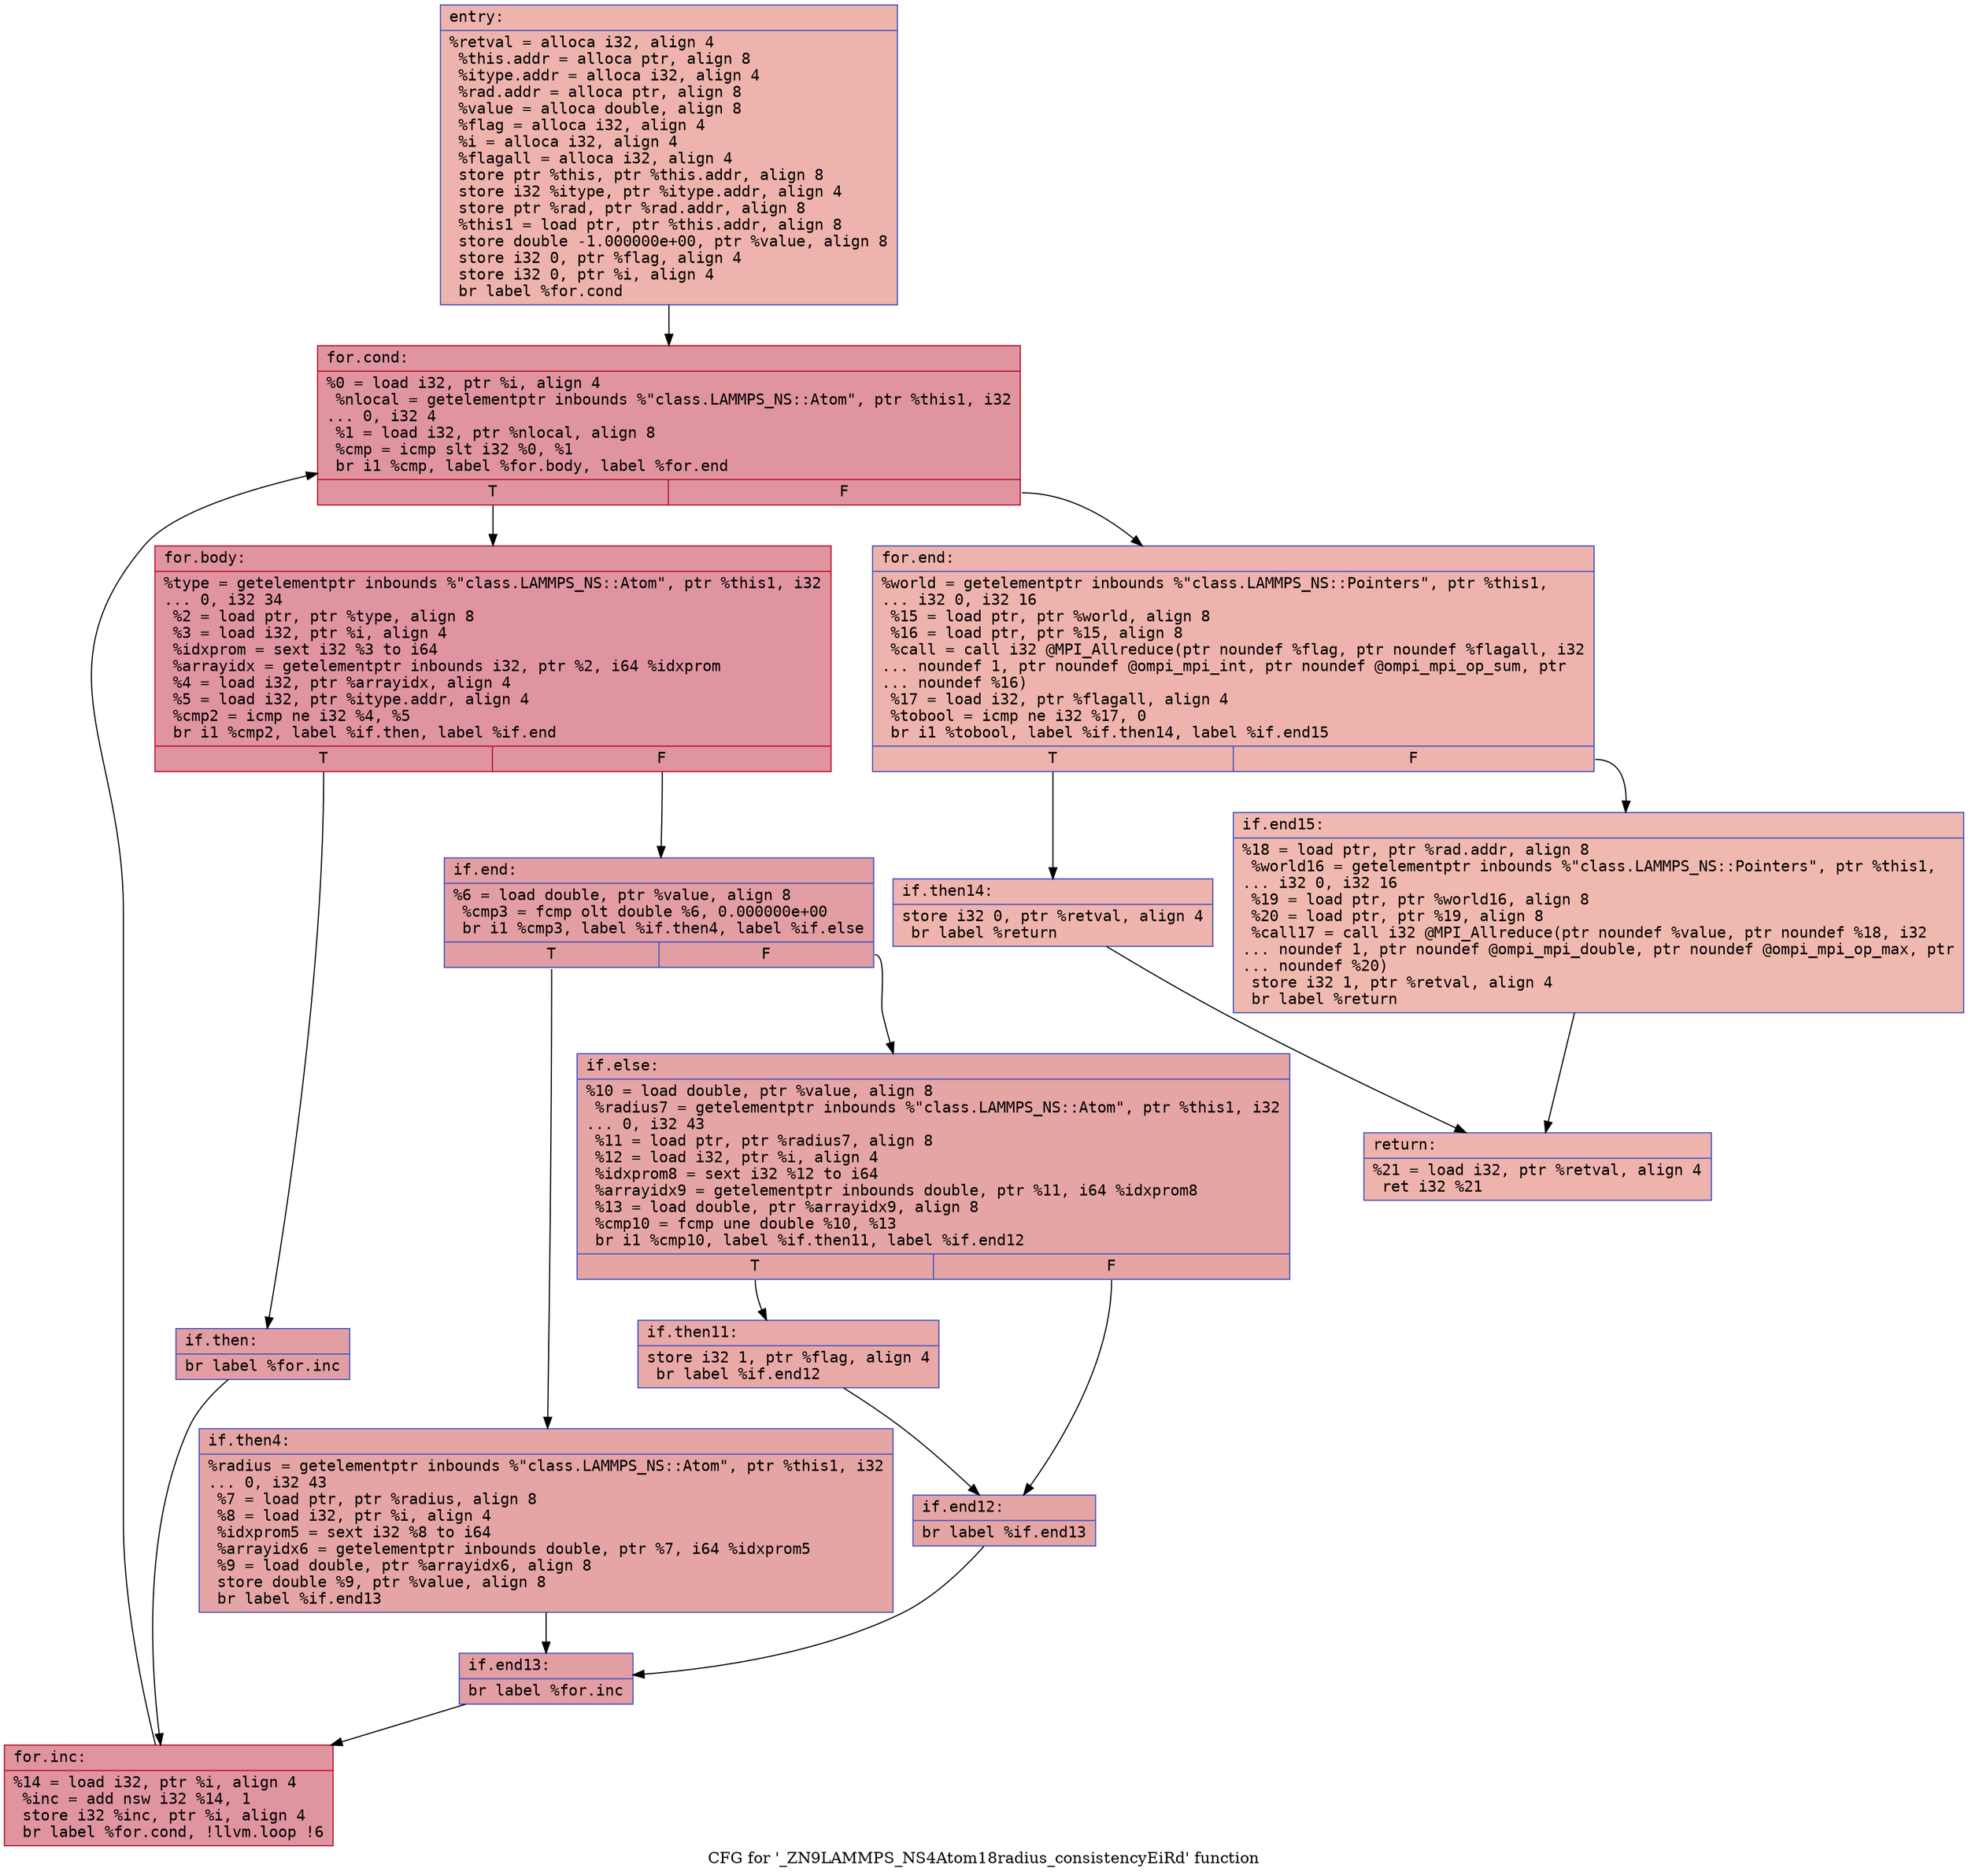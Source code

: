 digraph "CFG for '_ZN9LAMMPS_NS4Atom18radius_consistencyEiRd' function" {
	label="CFG for '_ZN9LAMMPS_NS4Atom18radius_consistencyEiRd' function";

	Node0x55aea909b970 [shape=record,color="#3d50c3ff", style=filled, fillcolor="#d6524470" fontname="Courier",label="{entry:\l|  %retval = alloca i32, align 4\l  %this.addr = alloca ptr, align 8\l  %itype.addr = alloca i32, align 4\l  %rad.addr = alloca ptr, align 8\l  %value = alloca double, align 8\l  %flag = alloca i32, align 4\l  %i = alloca i32, align 4\l  %flagall = alloca i32, align 4\l  store ptr %this, ptr %this.addr, align 8\l  store i32 %itype, ptr %itype.addr, align 4\l  store ptr %rad, ptr %rad.addr, align 8\l  %this1 = load ptr, ptr %this.addr, align 8\l  store double -1.000000e+00, ptr %value, align 8\l  store i32 0, ptr %flag, align 4\l  store i32 0, ptr %i, align 4\l  br label %for.cond\l}"];
	Node0x55aea909b970 -> Node0x55aea909c420[tooltip="entry -> for.cond\nProbability 100.00%" ];
	Node0x55aea909c420 [shape=record,color="#b70d28ff", style=filled, fillcolor="#b70d2870" fontname="Courier",label="{for.cond:\l|  %0 = load i32, ptr %i, align 4\l  %nlocal = getelementptr inbounds %\"class.LAMMPS_NS::Atom\", ptr %this1, i32\l... 0, i32 4\l  %1 = load i32, ptr %nlocal, align 8\l  %cmp = icmp slt i32 %0, %1\l  br i1 %cmp, label %for.body, label %for.end\l|{<s0>T|<s1>F}}"];
	Node0x55aea909c420:s0 -> Node0x55aea909c760[tooltip="for.cond -> for.body\nProbability 96.88%" ];
	Node0x55aea909c420:s1 -> Node0x55aea909c7e0[tooltip="for.cond -> for.end\nProbability 3.12%" ];
	Node0x55aea909c760 [shape=record,color="#b70d28ff", style=filled, fillcolor="#b70d2870" fontname="Courier",label="{for.body:\l|  %type = getelementptr inbounds %\"class.LAMMPS_NS::Atom\", ptr %this1, i32\l... 0, i32 34\l  %2 = load ptr, ptr %type, align 8\l  %3 = load i32, ptr %i, align 4\l  %idxprom = sext i32 %3 to i64\l  %arrayidx = getelementptr inbounds i32, ptr %2, i64 %idxprom\l  %4 = load i32, ptr %arrayidx, align 4\l  %5 = load i32, ptr %itype.addr, align 4\l  %cmp2 = icmp ne i32 %4, %5\l  br i1 %cmp2, label %if.then, label %if.end\l|{<s0>T|<s1>F}}"];
	Node0x55aea909c760:s0 -> Node0x55aea909cdf0[tooltip="for.body -> if.then\nProbability 50.00%" ];
	Node0x55aea909c760:s1 -> Node0x55aea909ce60[tooltip="for.body -> if.end\nProbability 50.00%" ];
	Node0x55aea909cdf0 [shape=record,color="#3d50c3ff", style=filled, fillcolor="#be242e70" fontname="Courier",label="{if.then:\l|  br label %for.inc\l}"];
	Node0x55aea909cdf0 -> Node0x55aea909cf80[tooltip="if.then -> for.inc\nProbability 100.00%" ];
	Node0x55aea909ce60 [shape=record,color="#3d50c3ff", style=filled, fillcolor="#be242e70" fontname="Courier",label="{if.end:\l|  %6 = load double, ptr %value, align 8\l  %cmp3 = fcmp olt double %6, 0.000000e+00\l  br i1 %cmp3, label %if.then4, label %if.else\l|{<s0>T|<s1>F}}"];
	Node0x55aea909ce60:s0 -> Node0x55aea909d310[tooltip="if.end -> if.then4\nProbability 50.00%" ];
	Node0x55aea909ce60:s1 -> Node0x55aea909d390[tooltip="if.end -> if.else\nProbability 50.00%" ];
	Node0x55aea909d310 [shape=record,color="#3d50c3ff", style=filled, fillcolor="#c5333470" fontname="Courier",label="{if.then4:\l|  %radius = getelementptr inbounds %\"class.LAMMPS_NS::Atom\", ptr %this1, i32\l... 0, i32 43\l  %7 = load ptr, ptr %radius, align 8\l  %8 = load i32, ptr %i, align 4\l  %idxprom5 = sext i32 %8 to i64\l  %arrayidx6 = getelementptr inbounds double, ptr %7, i64 %idxprom5\l  %9 = load double, ptr %arrayidx6, align 8\l  store double %9, ptr %value, align 8\l  br label %if.end13\l}"];
	Node0x55aea909d310 -> Node0x55aea909d920[tooltip="if.then4 -> if.end13\nProbability 100.00%" ];
	Node0x55aea909d390 [shape=record,color="#3d50c3ff", style=filled, fillcolor="#c5333470" fontname="Courier",label="{if.else:\l|  %10 = load double, ptr %value, align 8\l  %radius7 = getelementptr inbounds %\"class.LAMMPS_NS::Atom\", ptr %this1, i32\l... 0, i32 43\l  %11 = load ptr, ptr %radius7, align 8\l  %12 = load i32, ptr %i, align 4\l  %idxprom8 = sext i32 %12 to i64\l  %arrayidx9 = getelementptr inbounds double, ptr %11, i64 %idxprom8\l  %13 = load double, ptr %arrayidx9, align 8\l  %cmp10 = fcmp une double %10, %13\l  br i1 %cmp10, label %if.then11, label %if.end12\l|{<s0>T|<s1>F}}"];
	Node0x55aea909d390:s0 -> Node0x55aea909df10[tooltip="if.else -> if.then11\nProbability 62.50%" ];
	Node0x55aea909d390:s1 -> Node0x55aea909df90[tooltip="if.else -> if.end12\nProbability 37.50%" ];
	Node0x55aea909df10 [shape=record,color="#3d50c3ff", style=filled, fillcolor="#ca3b3770" fontname="Courier",label="{if.then11:\l|  store i32 1, ptr %flag, align 4\l  br label %if.end12\l}"];
	Node0x55aea909df10 -> Node0x55aea909df90[tooltip="if.then11 -> if.end12\nProbability 100.00%" ];
	Node0x55aea909df90 [shape=record,color="#3d50c3ff", style=filled, fillcolor="#c5333470" fontname="Courier",label="{if.end12:\l|  br label %if.end13\l}"];
	Node0x55aea909df90 -> Node0x55aea909d920[tooltip="if.end12 -> if.end13\nProbability 100.00%" ];
	Node0x55aea909d920 [shape=record,color="#3d50c3ff", style=filled, fillcolor="#be242e70" fontname="Courier",label="{if.end13:\l|  br label %for.inc\l}"];
	Node0x55aea909d920 -> Node0x55aea909cf80[tooltip="if.end13 -> for.inc\nProbability 100.00%" ];
	Node0x55aea909cf80 [shape=record,color="#b70d28ff", style=filled, fillcolor="#b70d2870" fontname="Courier",label="{for.inc:\l|  %14 = load i32, ptr %i, align 4\l  %inc = add nsw i32 %14, 1\l  store i32 %inc, ptr %i, align 4\l  br label %for.cond, !llvm.loop !6\l}"];
	Node0x55aea909cf80 -> Node0x55aea909c420[tooltip="for.inc -> for.cond\nProbability 100.00%" ];
	Node0x55aea909c7e0 [shape=record,color="#3d50c3ff", style=filled, fillcolor="#d6524470" fontname="Courier",label="{for.end:\l|  %world = getelementptr inbounds %\"class.LAMMPS_NS::Pointers\", ptr %this1,\l... i32 0, i32 16\l  %15 = load ptr, ptr %world, align 8\l  %16 = load ptr, ptr %15, align 8\l  %call = call i32 @MPI_Allreduce(ptr noundef %flag, ptr noundef %flagall, i32\l... noundef 1, ptr noundef @ompi_mpi_int, ptr noundef @ompi_mpi_op_sum, ptr\l... noundef %16)\l  %17 = load i32, ptr %flagall, align 4\l  %tobool = icmp ne i32 %17, 0\l  br i1 %tobool, label %if.then14, label %if.end15\l|{<s0>T|<s1>F}}"];
	Node0x55aea909c7e0:s0 -> Node0x55aea909eaf0[tooltip="for.end -> if.then14\nProbability 62.50%" ];
	Node0x55aea909c7e0:s1 -> Node0x55aea909eb40[tooltip="for.end -> if.end15\nProbability 37.50%" ];
	Node0x55aea909eaf0 [shape=record,color="#3d50c3ff", style=filled, fillcolor="#d8564670" fontname="Courier",label="{if.then14:\l|  store i32 0, ptr %retval, align 4\l  br label %return\l}"];
	Node0x55aea909eaf0 -> Node0x55aea909ed10[tooltip="if.then14 -> return\nProbability 100.00%" ];
	Node0x55aea909eb40 [shape=record,color="#3d50c3ff", style=filled, fillcolor="#de614d70" fontname="Courier",label="{if.end15:\l|  %18 = load ptr, ptr %rad.addr, align 8\l  %world16 = getelementptr inbounds %\"class.LAMMPS_NS::Pointers\", ptr %this1,\l... i32 0, i32 16\l  %19 = load ptr, ptr %world16, align 8\l  %20 = load ptr, ptr %19, align 8\l  %call17 = call i32 @MPI_Allreduce(ptr noundef %value, ptr noundef %18, i32\l... noundef 1, ptr noundef @ompi_mpi_double, ptr noundef @ompi_mpi_op_max, ptr\l... noundef %20)\l  store i32 1, ptr %retval, align 4\l  br label %return\l}"];
	Node0x55aea909eb40 -> Node0x55aea909ed10[tooltip="if.end15 -> return\nProbability 100.00%" ];
	Node0x55aea909ed10 [shape=record,color="#3d50c3ff", style=filled, fillcolor="#d6524470" fontname="Courier",label="{return:\l|  %21 = load i32, ptr %retval, align 4\l  ret i32 %21\l}"];
}
